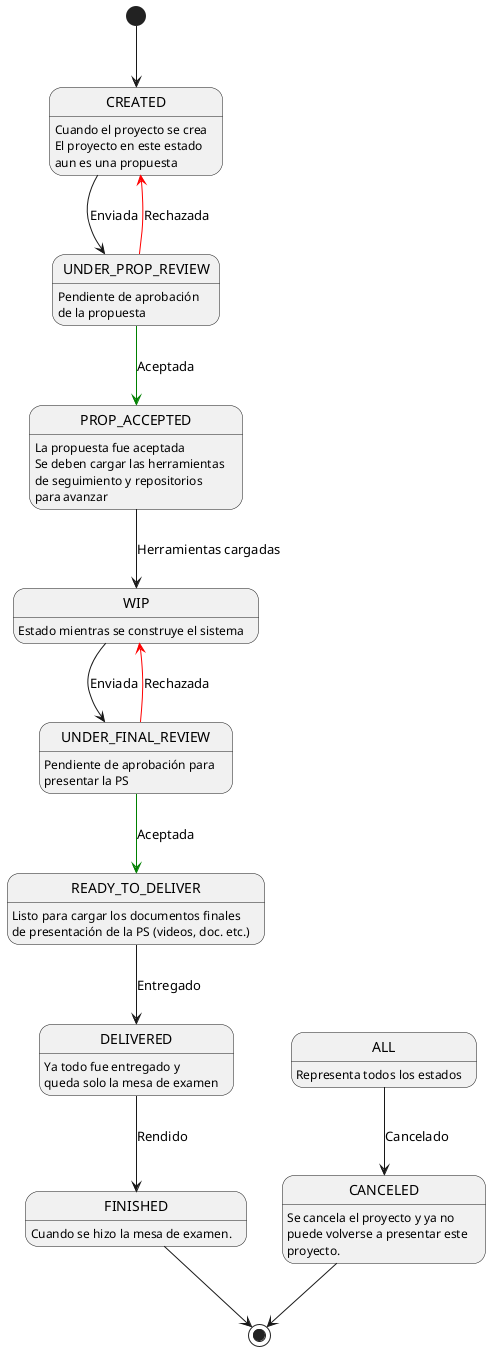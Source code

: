 @startuml

[*] --> CREATED
CREATED --> UNDER_PROP_REVIEW : Enviada
UNDER_PROP_REVIEW -[#green]-> PROP_ACCEPTED : Aceptada
UNDER_PROP_REVIEW -[#red]-> CREATED : Rechazada
PROP_ACCEPTED --> WIP : Herramientas cargadas
WIP --> UNDER_FINAL_REVIEW : Enviada
UNDER_FINAL_REVIEW -[#green]-> READY_TO_DELIVER : Aceptada
UNDER_FINAL_REVIEW -[#red]-> WIP : Rechazada
READY_TO_DELIVER --> DELIVERED: Entregado
DELIVERED --> FINISHED : Rendido
FINISHED --> [*]

ALL --> CANCELED : Cancelado
CANCELED --> [*]

CREATED: Cuando el proyecto se crea
CREATED : El proyecto en este estado \naun es una propuesta
UNDER_PROP_REVIEW: Pendiente de aprobación \nde la propuesta
PROP_ACCEPTED: La propuesta fue aceptada
PROP_ACCEPTED: Se deben cargar las herramientas \nde seguimiento y repositorios \npara avanzar
WIP: Estado mientras se construye el sistema
UNDER_FINAL_REVIEW: Pendiente de aprobación para \npresentar la PS
READY_TO_DELIVER: Listo para cargar los documentos finales \nde presentación de la PS (videos, doc. etc.)
DELIVERED: Ya todo fue entregado y \nqueda solo la mesa de examen
FINISHED: Cuando se hizo la mesa de examen.
ALL: Representa todos los estados
CANCELED: Se cancela el proyecto y ya no \npuede volverse a presentar este \nproyecto.
@enduml
